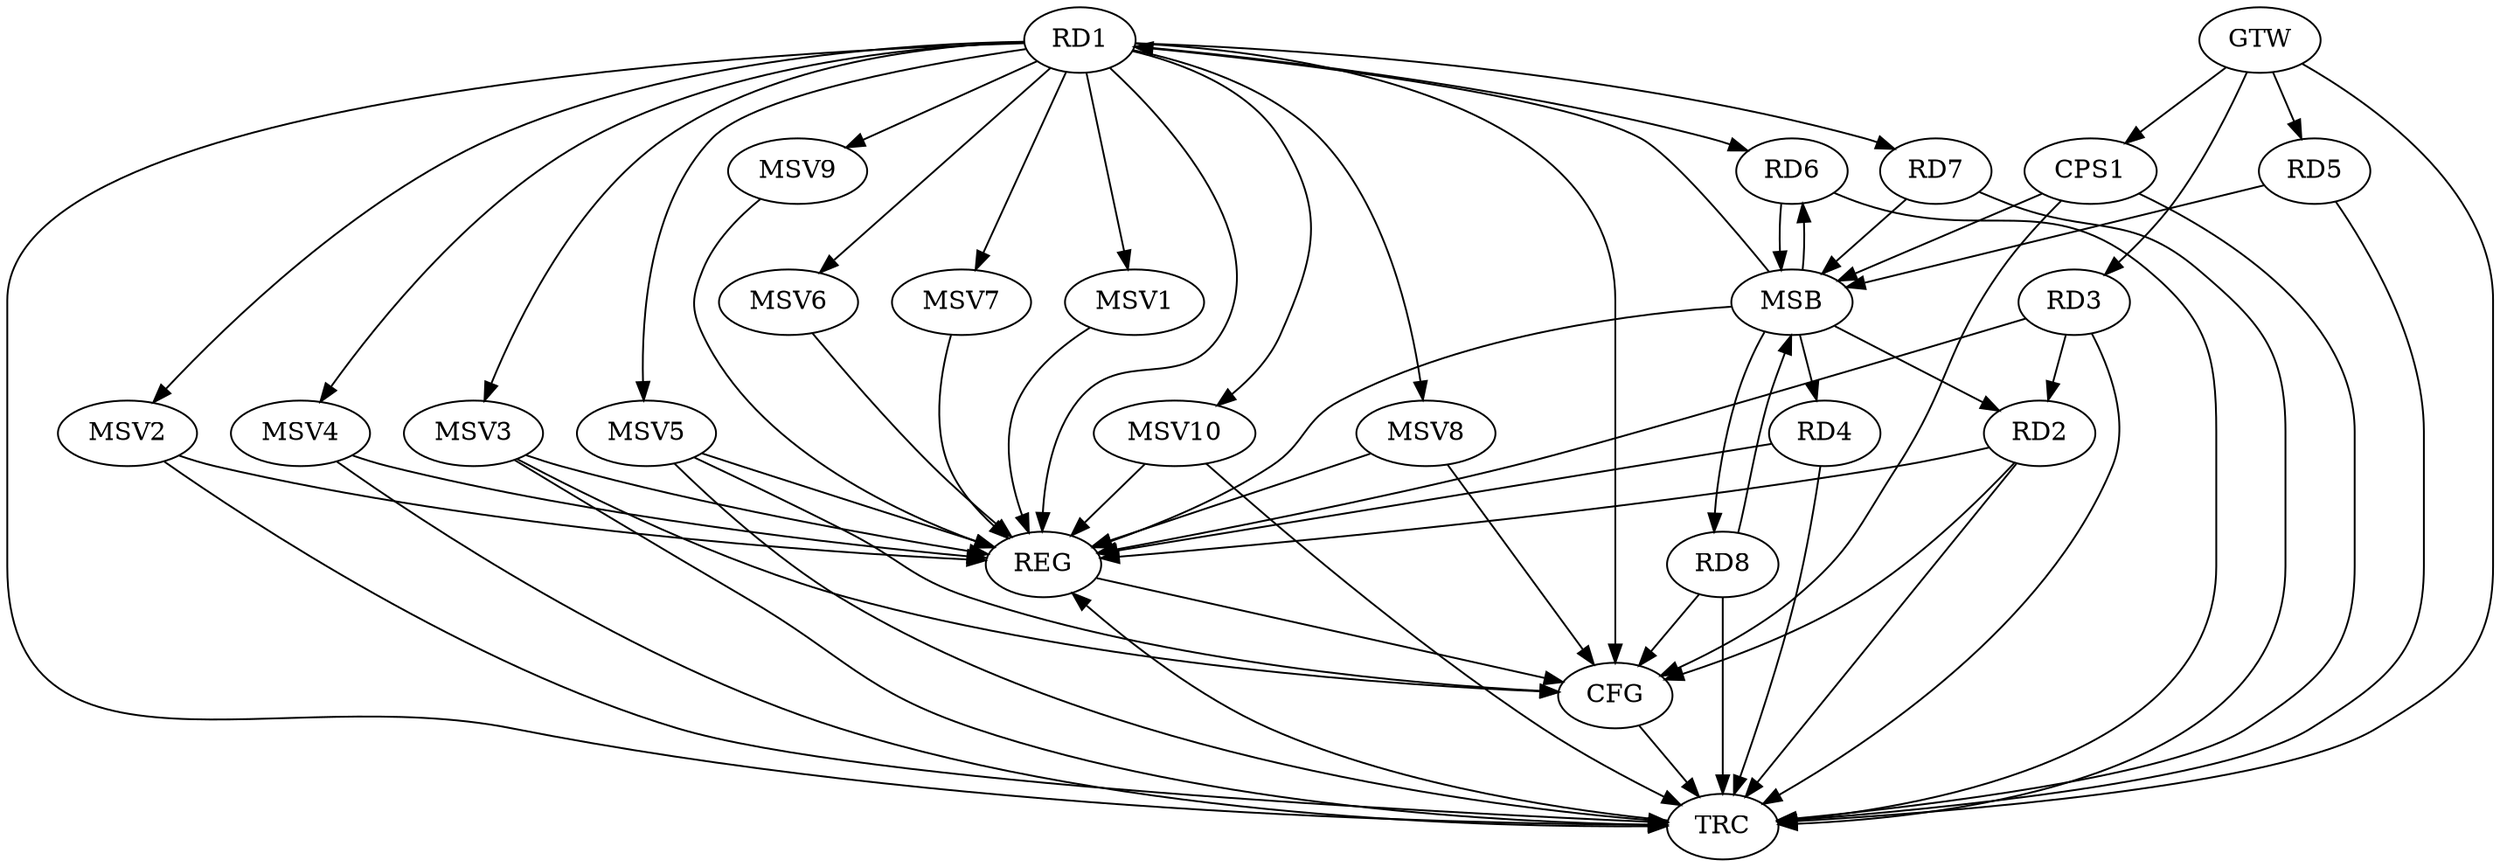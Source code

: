 strict digraph G {
  RD1 [ label="RD1" ];
  RD2 [ label="RD2" ];
  RD3 [ label="RD3" ];
  RD4 [ label="RD4" ];
  RD5 [ label="RD5" ];
  RD6 [ label="RD6" ];
  RD7 [ label="RD7" ];
  RD8 [ label="RD8" ];
  CPS1 [ label="CPS1" ];
  GTW [ label="GTW" ];
  REG [ label="REG" ];
  MSB [ label="MSB" ];
  CFG [ label="CFG" ];
  TRC [ label="TRC" ];
  MSV1 [ label="MSV1" ];
  MSV2 [ label="MSV2" ];
  MSV3 [ label="MSV3" ];
  MSV4 [ label="MSV4" ];
  MSV5 [ label="MSV5" ];
  MSV6 [ label="MSV6" ];
  MSV7 [ label="MSV7" ];
  MSV8 [ label="MSV8" ];
  MSV9 [ label="MSV9" ];
  MSV10 [ label="MSV10" ];
  RD1 -> RD6;
  RD1 -> RD7;
  RD3 -> RD2;
  GTW -> RD3;
  GTW -> RD5;
  GTW -> CPS1;
  RD1 -> REG;
  RD2 -> REG;
  RD3 -> REG;
  RD4 -> REG;
  RD5 -> MSB;
  MSB -> RD4;
  MSB -> RD8;
  MSB -> REG;
  RD6 -> MSB;
  RD7 -> MSB;
  MSB -> RD1;
  RD8 -> MSB;
  CPS1 -> MSB;
  MSB -> RD2;
  MSB -> RD6;
  RD8 -> CFG;
  CPS1 -> CFG;
  RD1 -> CFG;
  RD2 -> CFG;
  REG -> CFG;
  RD1 -> TRC;
  RD2 -> TRC;
  RD3 -> TRC;
  RD4 -> TRC;
  RD5 -> TRC;
  RD6 -> TRC;
  RD7 -> TRC;
  RD8 -> TRC;
  CPS1 -> TRC;
  GTW -> TRC;
  CFG -> TRC;
  TRC -> REG;
  RD1 -> MSV1;
  MSV1 -> REG;
  RD1 -> MSV2;
  MSV2 -> REG;
  MSV2 -> TRC;
  RD1 -> MSV3;
  MSV3 -> REG;
  MSV3 -> TRC;
  MSV3 -> CFG;
  RD1 -> MSV4;
  MSV4 -> REG;
  MSV4 -> TRC;
  RD1 -> MSV5;
  MSV5 -> REG;
  MSV5 -> TRC;
  MSV5 -> CFG;
  RD1 -> MSV6;
  MSV6 -> REG;
  RD1 -> MSV7;
  MSV7 -> REG;
  RD1 -> MSV8;
  MSV8 -> REG;
  MSV8 -> CFG;
  RD1 -> MSV9;
  RD1 -> MSV10;
  MSV9 -> REG;
  MSV10 -> REG;
  MSV10 -> TRC;
}
